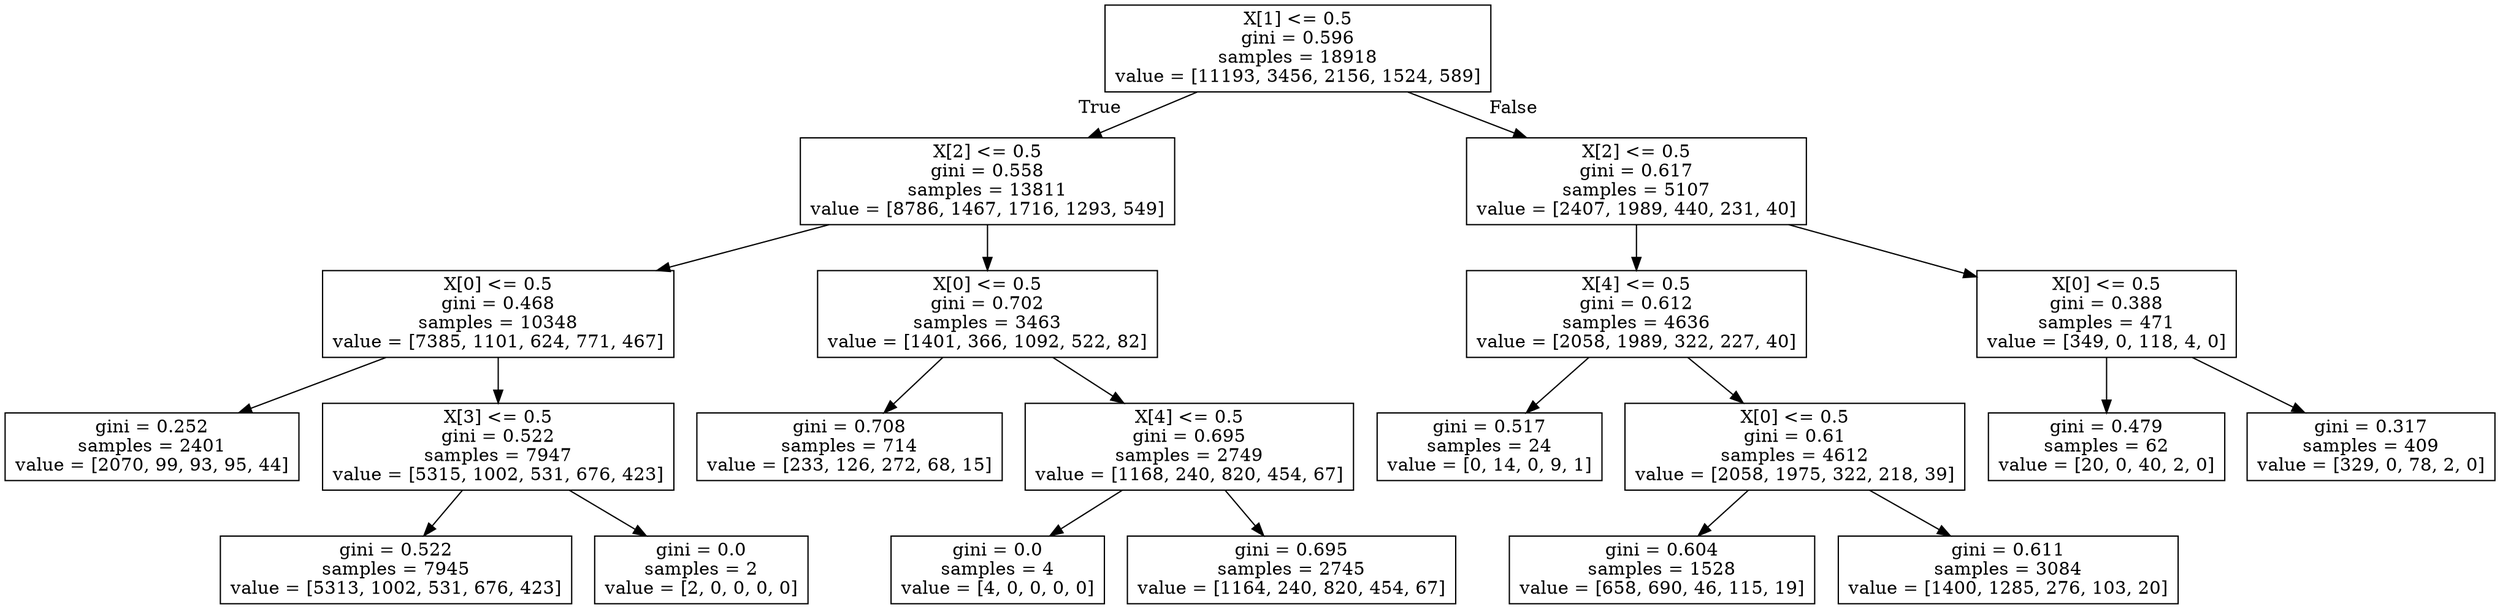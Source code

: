 digraph Tree {
node [shape=box] ;
0 [label="X[1] <= 0.5\ngini = 0.596\nsamples = 18918\nvalue = [11193, 3456, 2156, 1524, 589]"] ;
1 [label="X[2] <= 0.5\ngini = 0.558\nsamples = 13811\nvalue = [8786, 1467, 1716, 1293, 549]"] ;
0 -> 1 [labeldistance=2.5, labelangle=45, headlabel="True"] ;
2 [label="X[0] <= 0.5\ngini = 0.468\nsamples = 10348\nvalue = [7385, 1101, 624, 771, 467]"] ;
1 -> 2 ;
3 [label="gini = 0.252\nsamples = 2401\nvalue = [2070, 99, 93, 95, 44]"] ;
2 -> 3 ;
4 [label="X[3] <= 0.5\ngini = 0.522\nsamples = 7947\nvalue = [5315, 1002, 531, 676, 423]"] ;
2 -> 4 ;
5 [label="gini = 0.522\nsamples = 7945\nvalue = [5313, 1002, 531, 676, 423]"] ;
4 -> 5 ;
6 [label="gini = 0.0\nsamples = 2\nvalue = [2, 0, 0, 0, 0]"] ;
4 -> 6 ;
7 [label="X[0] <= 0.5\ngini = 0.702\nsamples = 3463\nvalue = [1401, 366, 1092, 522, 82]"] ;
1 -> 7 ;
8 [label="gini = 0.708\nsamples = 714\nvalue = [233, 126, 272, 68, 15]"] ;
7 -> 8 ;
9 [label="X[4] <= 0.5\ngini = 0.695\nsamples = 2749\nvalue = [1168, 240, 820, 454, 67]"] ;
7 -> 9 ;
10 [label="gini = 0.0\nsamples = 4\nvalue = [4, 0, 0, 0, 0]"] ;
9 -> 10 ;
11 [label="gini = 0.695\nsamples = 2745\nvalue = [1164, 240, 820, 454, 67]"] ;
9 -> 11 ;
12 [label="X[2] <= 0.5\ngini = 0.617\nsamples = 5107\nvalue = [2407, 1989, 440, 231, 40]"] ;
0 -> 12 [labeldistance=2.5, labelangle=-45, headlabel="False"] ;
13 [label="X[4] <= 0.5\ngini = 0.612\nsamples = 4636\nvalue = [2058, 1989, 322, 227, 40]"] ;
12 -> 13 ;
14 [label="gini = 0.517\nsamples = 24\nvalue = [0, 14, 0, 9, 1]"] ;
13 -> 14 ;
15 [label="X[0] <= 0.5\ngini = 0.61\nsamples = 4612\nvalue = [2058, 1975, 322, 218, 39]"] ;
13 -> 15 ;
16 [label="gini = 0.604\nsamples = 1528\nvalue = [658, 690, 46, 115, 19]"] ;
15 -> 16 ;
17 [label="gini = 0.611\nsamples = 3084\nvalue = [1400, 1285, 276, 103, 20]"] ;
15 -> 17 ;
18 [label="X[0] <= 0.5\ngini = 0.388\nsamples = 471\nvalue = [349, 0, 118, 4, 0]"] ;
12 -> 18 ;
19 [label="gini = 0.479\nsamples = 62\nvalue = [20, 0, 40, 2, 0]"] ;
18 -> 19 ;
20 [label="gini = 0.317\nsamples = 409\nvalue = [329, 0, 78, 2, 0]"] ;
18 -> 20 ;
}